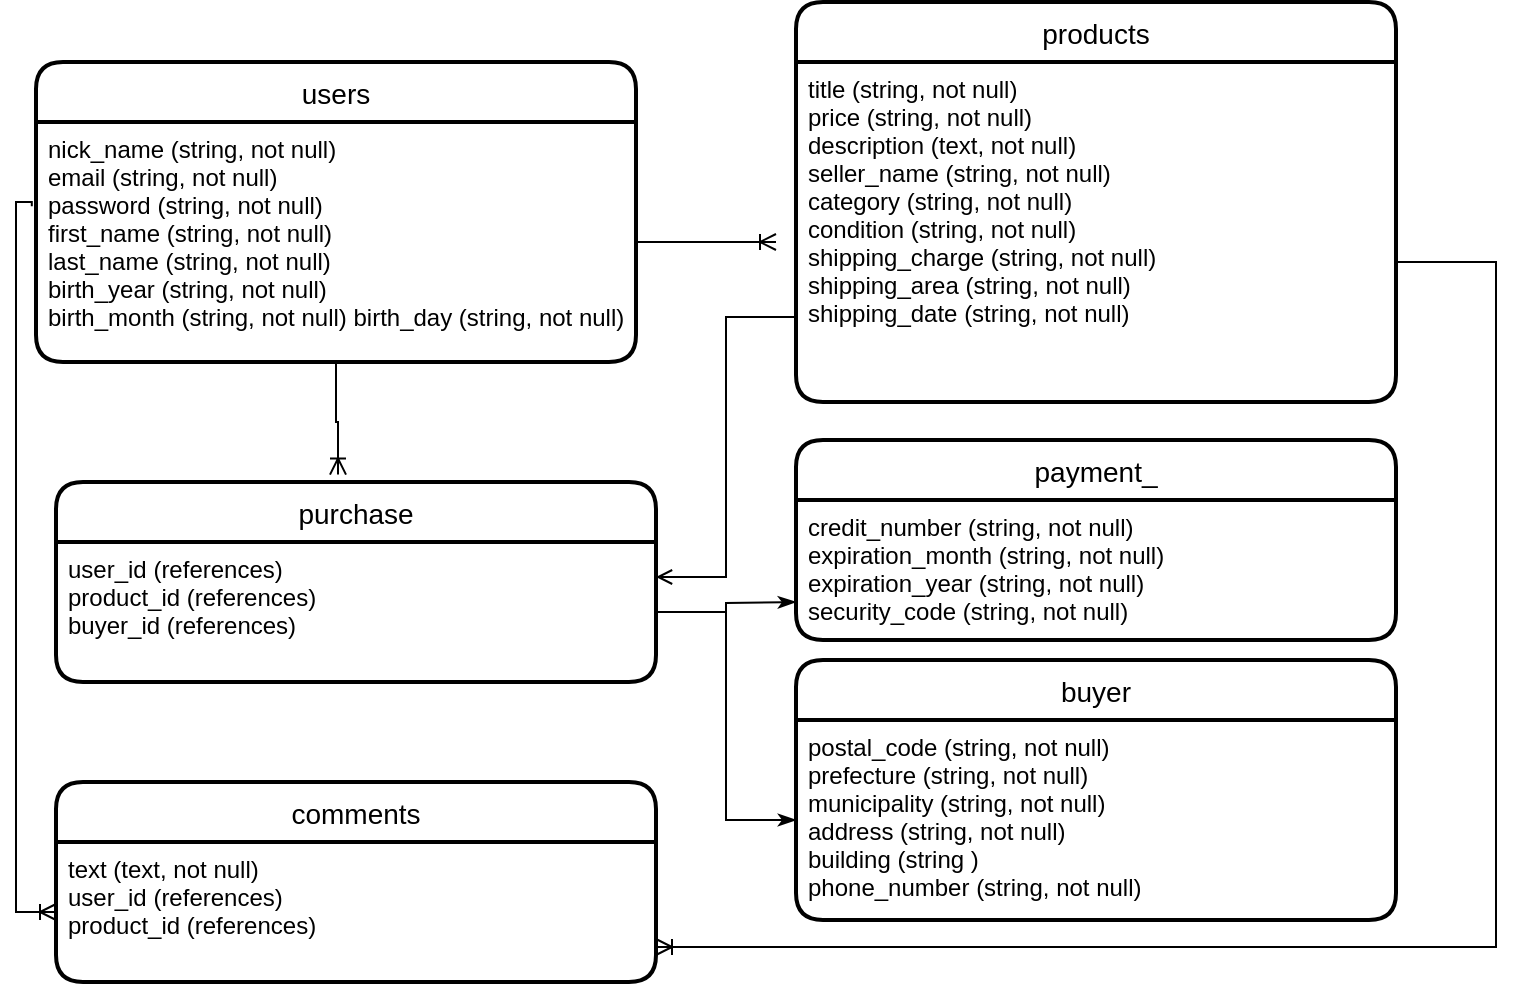 <mxfile version="14.2.4" type="embed">
    <diagram id="LipSlK3_hgSNNj_bYk18" name="Page-1">
        <mxGraphModel dx="869" dy="751" grid="1" gridSize="10" guides="1" tooltips="1" connect="1" arrows="1" fold="1" page="1" pageScale="1" pageWidth="827" pageHeight="1169" math="0" shadow="0">
            <root>
                <mxCell id="0"/>
                <mxCell id="1" parent="0"/>
                <mxCell id="32" value="users" style="swimlane;childLayout=stackLayout;horizontal=1;startSize=30;horizontalStack=0;rounded=1;fontSize=14;fontStyle=0;strokeWidth=2;resizeParent=0;resizeLast=1;shadow=0;dashed=0;align=center;" vertex="1" parent="1">
                    <mxGeometry x="60" y="70" width="300" height="150" as="geometry"/>
                </mxCell>
                <mxCell id="33" value="nick_name (string, not null)&#10;email (string, not null)&#10;password (string, not null)&#10;first_name (string, not null)&#10;last_name (string, not null)&#10;birth_year (string, not null)&#10;birth_month (string, not null) birth_day (string, not null)" style="align=left;strokeColor=none;fillColor=none;spacingLeft=4;fontSize=12;verticalAlign=top;resizable=0;rotatable=0;part=1;" vertex="1" parent="32">
                    <mxGeometry y="30" width="300" height="120" as="geometry"/>
                </mxCell>
                <mxCell id="36" value="comments" style="swimlane;childLayout=stackLayout;horizontal=1;startSize=30;horizontalStack=0;rounded=1;fontSize=14;fontStyle=0;strokeWidth=2;resizeParent=0;resizeLast=1;shadow=0;dashed=0;align=center;" vertex="1" parent="1">
                    <mxGeometry x="70" y="430" width="300" height="100" as="geometry"/>
                </mxCell>
                <mxCell id="37" value="text (text, not null)&#10;user_id (references)&#10;product_id (references)" style="align=left;strokeColor=none;fillColor=none;spacingLeft=4;fontSize=12;verticalAlign=top;resizable=0;rotatable=0;part=1;" vertex="1" parent="36">
                    <mxGeometry y="30" width="300" height="70" as="geometry"/>
                </mxCell>
                <mxCell id="38" value="products" style="swimlane;childLayout=stackLayout;horizontal=1;startSize=30;horizontalStack=0;rounded=1;fontSize=14;fontStyle=0;strokeWidth=2;resizeParent=0;resizeLast=1;shadow=0;dashed=0;align=center;" vertex="1" parent="1">
                    <mxGeometry x="440" y="40" width="300" height="200" as="geometry"/>
                </mxCell>
                <mxCell id="39" value="title (string, not null)&#10;price (string, not null)&#10;description (text, not null)&#10;seller_name (string, not null)&#10;category (string, not null)&#10;condition (string, not null)&#10;shipping_charge (string, not null)&#10;shipping_area (string, not null)&#10;shipping_date (string, not null) " style="align=left;strokeColor=none;fillColor=none;spacingLeft=4;fontSize=12;verticalAlign=top;resizable=0;rotatable=0;part=1;" vertex="1" parent="38">
                    <mxGeometry y="30" width="300" height="170" as="geometry"/>
                </mxCell>
                <mxCell id="40" value="purchase" style="swimlane;childLayout=stackLayout;horizontal=1;startSize=30;horizontalStack=0;rounded=1;fontSize=14;fontStyle=0;strokeWidth=2;resizeParent=0;resizeLast=1;shadow=0;dashed=0;align=center;" vertex="1" parent="1">
                    <mxGeometry x="70" y="280" width="300" height="100" as="geometry"/>
                </mxCell>
                <mxCell id="41" value="user_id (references)&#10;product_id (references)&#10;buyer_id (references) " style="align=left;strokeColor=none;fillColor=none;spacingLeft=4;fontSize=12;verticalAlign=top;resizable=0;rotatable=0;part=1;" vertex="1" parent="40">
                    <mxGeometry y="30" width="300" height="70" as="geometry"/>
                </mxCell>
                <mxCell id="42" value="buyer" style="swimlane;childLayout=stackLayout;horizontal=1;startSize=30;horizontalStack=0;rounded=1;fontSize=14;fontStyle=0;strokeWidth=2;resizeParent=0;resizeLast=1;shadow=0;dashed=0;align=center;" vertex="1" parent="1">
                    <mxGeometry x="440" y="369" width="300" height="130" as="geometry"/>
                </mxCell>
                <mxCell id="43" value="postal_code (string, not null)&#10;prefecture (string, not null)&#10;municipality (string, not null)&#10;address (string, not null)&#10;building (string )&#10;phone_number (string, not null)&#10;" style="align=left;strokeColor=none;fillColor=none;spacingLeft=4;fontSize=12;verticalAlign=top;resizable=0;rotatable=0;part=1;" vertex="1" parent="42">
                    <mxGeometry y="30" width="300" height="100" as="geometry"/>
                </mxCell>
                <mxCell id="44" value="payment_" style="swimlane;childLayout=stackLayout;horizontal=1;startSize=30;horizontalStack=0;rounded=1;fontSize=14;fontStyle=0;strokeWidth=2;resizeParent=0;resizeLast=1;shadow=0;dashed=0;align=center;" vertex="1" parent="1">
                    <mxGeometry x="440" y="259" width="300" height="100" as="geometry"/>
                </mxCell>
                <mxCell id="45" value="credit_number (string, not null)&#10;expiration_month (string, not null)&#10;expiration_year (string, not null)&#10;security_code (string, not null)&#10;" style="align=left;strokeColor=none;fillColor=none;spacingLeft=4;fontSize=12;verticalAlign=top;resizable=0;rotatable=0;part=1;" vertex="1" parent="44">
                    <mxGeometry y="30" width="300" height="70" as="geometry"/>
                </mxCell>
                <mxCell id="46" style="edgeStyle=orthogonalEdgeStyle;rounded=0;orthogonalLoop=1;jettySize=auto;html=1;endArrow=ERoneToMany;endFill=0;" edge="1" parent="1" source="33">
                    <mxGeometry relative="1" as="geometry">
                        <mxPoint x="430" y="160" as="targetPoint"/>
                    </mxGeometry>
                </mxCell>
                <mxCell id="47" style="edgeStyle=orthogonalEdgeStyle;rounded=0;orthogonalLoop=1;jettySize=auto;html=1;entryX=0.47;entryY=-0.037;entryDx=0;entryDy=0;entryPerimeter=0;endArrow=ERoneToMany;endFill=0;" edge="1" parent="1" source="33" target="40">
                    <mxGeometry relative="1" as="geometry"/>
                </mxCell>
                <mxCell id="48" style="edgeStyle=orthogonalEdgeStyle;rounded=0;orthogonalLoop=1;jettySize=auto;html=1;entryX=0;entryY=0.5;entryDx=0;entryDy=0;endArrow=ERoneToMany;endFill=0;exitX=-0.007;exitY=0.351;exitDx=0;exitDy=0;exitPerimeter=0;" edge="1" parent="1" source="33" target="37">
                    <mxGeometry relative="1" as="geometry">
                        <Array as="points">
                            <mxPoint x="58" y="140"/>
                            <mxPoint x="50" y="140"/>
                            <mxPoint x="50" y="495"/>
                        </Array>
                    </mxGeometry>
                </mxCell>
                <mxCell id="49" style="edgeStyle=orthogonalEdgeStyle;rounded=0;orthogonalLoop=1;jettySize=auto;html=1;exitX=1;exitY=0.5;exitDx=0;exitDy=0;endArrow=classicThin;endFill=1;" edge="1" parent="1" source="41">
                    <mxGeometry relative="1" as="geometry">
                        <mxPoint x="440" y="340" as="targetPoint"/>
                    </mxGeometry>
                </mxCell>
                <mxCell id="51" style="edgeStyle=orthogonalEdgeStyle;rounded=0;orthogonalLoop=1;jettySize=auto;html=1;exitX=0;exitY=0.75;exitDx=0;exitDy=0;entryX=1;entryY=0.25;entryDx=0;entryDy=0;endArrow=open;endFill=0;" edge="1" parent="1" source="39" target="41">
                    <mxGeometry relative="1" as="geometry"/>
                </mxCell>
                <mxCell id="52" style="edgeStyle=orthogonalEdgeStyle;rounded=0;orthogonalLoop=1;jettySize=auto;html=1;entryX=0;entryY=0.5;entryDx=0;entryDy=0;endArrow=classicThin;endFill=1;" edge="1" parent="1" source="41" target="43">
                    <mxGeometry relative="1" as="geometry"/>
                </mxCell>
                <mxCell id="53" style="edgeStyle=orthogonalEdgeStyle;rounded=0;orthogonalLoop=1;jettySize=auto;html=1;entryX=1;entryY=0.75;entryDx=0;entryDy=0;endArrow=ERoneToMany;endFill=0;" edge="1" parent="1" source="39" target="37">
                    <mxGeometry relative="1" as="geometry">
                        <Array as="points">
                            <mxPoint x="790" y="170"/>
                            <mxPoint x="790" y="513"/>
                        </Array>
                    </mxGeometry>
                </mxCell>
            </root>
        </mxGraphModel>
    </diagram>
</mxfile>